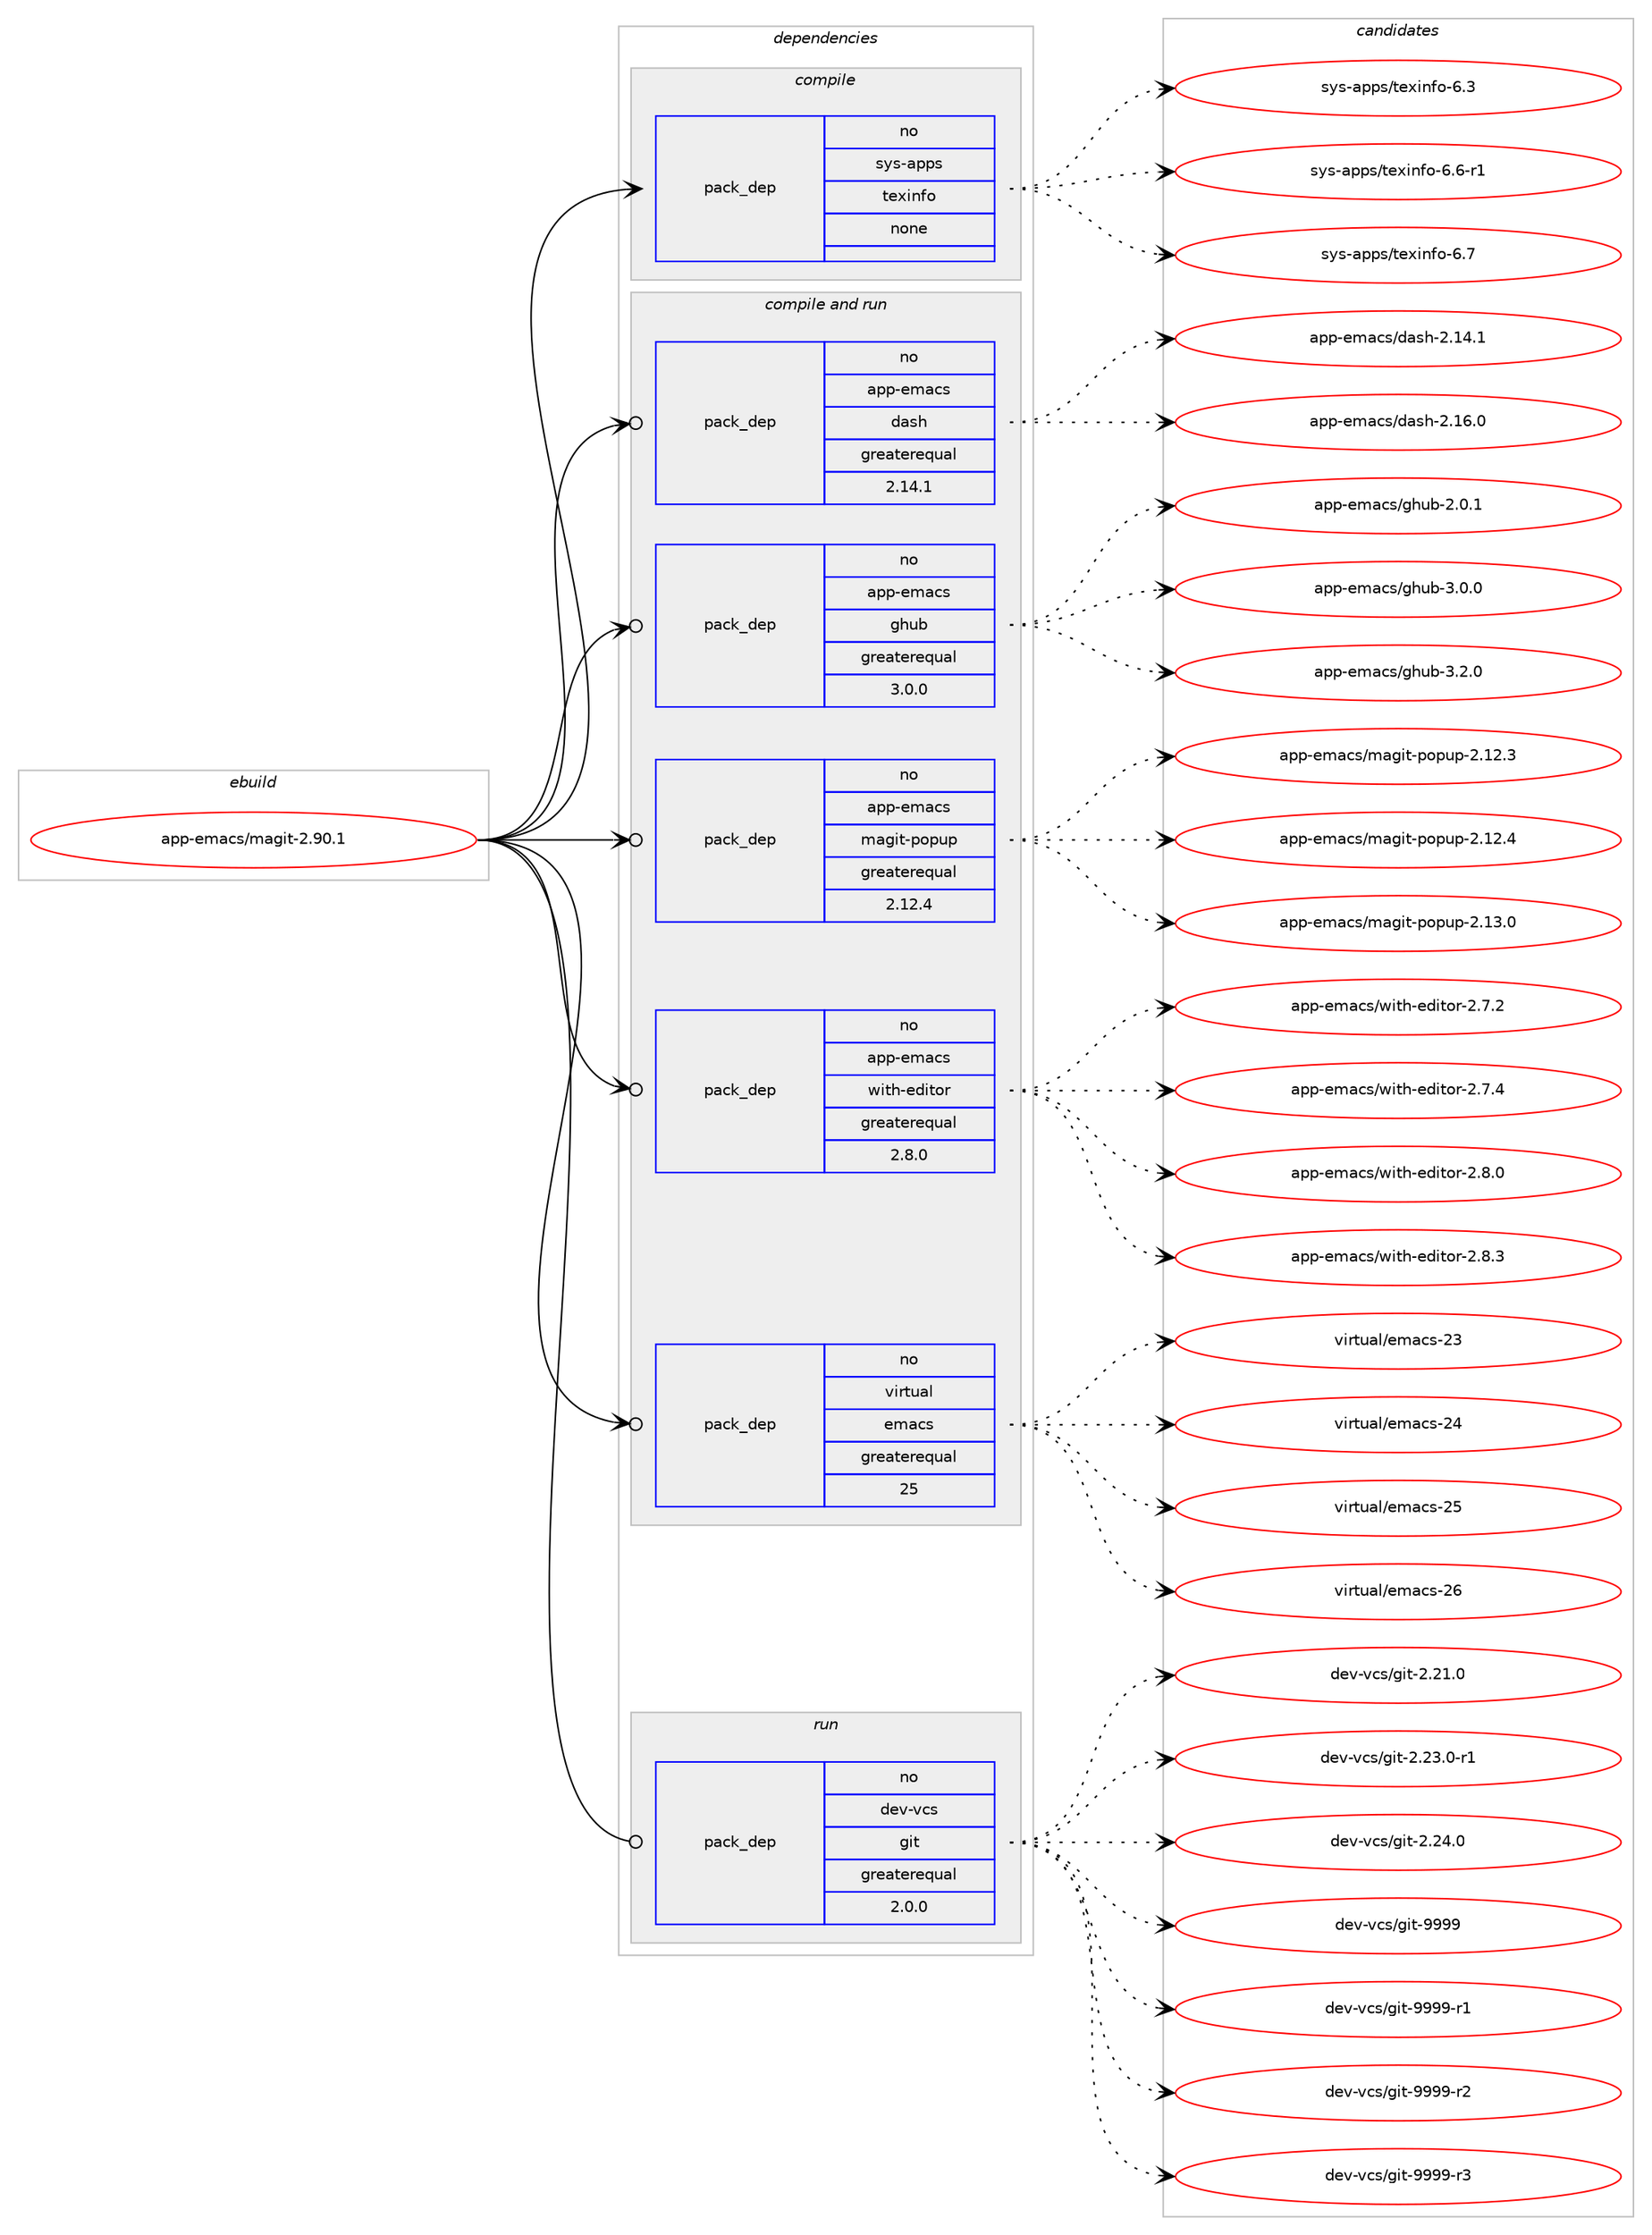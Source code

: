 digraph prolog {

# *************
# Graph options
# *************

newrank=true;
concentrate=true;
compound=true;
graph [rankdir=LR,fontname=Helvetica,fontsize=10,ranksep=1.5];#, ranksep=2.5, nodesep=0.2];
edge  [arrowhead=vee];
node  [fontname=Helvetica,fontsize=10];

# **********
# The ebuild
# **********

subgraph cluster_leftcol {
color=gray;
rank=same;
label=<<i>ebuild</i>>;
id [label="app-emacs/magit-2.90.1", color=red, width=4, href="../app-emacs/magit-2.90.1.svg"];
}

# ****************
# The dependencies
# ****************

subgraph cluster_midcol {
color=gray;
label=<<i>dependencies</i>>;
subgraph cluster_compile {
fillcolor="#eeeeee";
style=filled;
label=<<i>compile</i>>;
subgraph pack359088 {
dependency482898 [label=<<TABLE BORDER="0" CELLBORDER="1" CELLSPACING="0" CELLPADDING="4" WIDTH="220"><TR><TD ROWSPAN="6" CELLPADDING="30">pack_dep</TD></TR><TR><TD WIDTH="110">no</TD></TR><TR><TD>sys-apps</TD></TR><TR><TD>texinfo</TD></TR><TR><TD>none</TD></TR><TR><TD></TD></TR></TABLE>>, shape=none, color=blue];
}
id:e -> dependency482898:w [weight=20,style="solid",arrowhead="vee"];
}
subgraph cluster_compileandrun {
fillcolor="#eeeeee";
style=filled;
label=<<i>compile and run</i>>;
subgraph pack359089 {
dependency482899 [label=<<TABLE BORDER="0" CELLBORDER="1" CELLSPACING="0" CELLPADDING="4" WIDTH="220"><TR><TD ROWSPAN="6" CELLPADDING="30">pack_dep</TD></TR><TR><TD WIDTH="110">no</TD></TR><TR><TD>app-emacs</TD></TR><TR><TD>dash</TD></TR><TR><TD>greaterequal</TD></TR><TR><TD>2.14.1</TD></TR></TABLE>>, shape=none, color=blue];
}
id:e -> dependency482899:w [weight=20,style="solid",arrowhead="odotvee"];
subgraph pack359090 {
dependency482900 [label=<<TABLE BORDER="0" CELLBORDER="1" CELLSPACING="0" CELLPADDING="4" WIDTH="220"><TR><TD ROWSPAN="6" CELLPADDING="30">pack_dep</TD></TR><TR><TD WIDTH="110">no</TD></TR><TR><TD>app-emacs</TD></TR><TR><TD>ghub</TD></TR><TR><TD>greaterequal</TD></TR><TR><TD>3.0.0</TD></TR></TABLE>>, shape=none, color=blue];
}
id:e -> dependency482900:w [weight=20,style="solid",arrowhead="odotvee"];
subgraph pack359091 {
dependency482901 [label=<<TABLE BORDER="0" CELLBORDER="1" CELLSPACING="0" CELLPADDING="4" WIDTH="220"><TR><TD ROWSPAN="6" CELLPADDING="30">pack_dep</TD></TR><TR><TD WIDTH="110">no</TD></TR><TR><TD>app-emacs</TD></TR><TR><TD>magit-popup</TD></TR><TR><TD>greaterequal</TD></TR><TR><TD>2.12.4</TD></TR></TABLE>>, shape=none, color=blue];
}
id:e -> dependency482901:w [weight=20,style="solid",arrowhead="odotvee"];
subgraph pack359092 {
dependency482902 [label=<<TABLE BORDER="0" CELLBORDER="1" CELLSPACING="0" CELLPADDING="4" WIDTH="220"><TR><TD ROWSPAN="6" CELLPADDING="30">pack_dep</TD></TR><TR><TD WIDTH="110">no</TD></TR><TR><TD>app-emacs</TD></TR><TR><TD>with-editor</TD></TR><TR><TD>greaterequal</TD></TR><TR><TD>2.8.0</TD></TR></TABLE>>, shape=none, color=blue];
}
id:e -> dependency482902:w [weight=20,style="solid",arrowhead="odotvee"];
subgraph pack359093 {
dependency482903 [label=<<TABLE BORDER="0" CELLBORDER="1" CELLSPACING="0" CELLPADDING="4" WIDTH="220"><TR><TD ROWSPAN="6" CELLPADDING="30">pack_dep</TD></TR><TR><TD WIDTH="110">no</TD></TR><TR><TD>virtual</TD></TR><TR><TD>emacs</TD></TR><TR><TD>greaterequal</TD></TR><TR><TD>25</TD></TR></TABLE>>, shape=none, color=blue];
}
id:e -> dependency482903:w [weight=20,style="solid",arrowhead="odotvee"];
}
subgraph cluster_run {
fillcolor="#eeeeee";
style=filled;
label=<<i>run</i>>;
subgraph pack359094 {
dependency482904 [label=<<TABLE BORDER="0" CELLBORDER="1" CELLSPACING="0" CELLPADDING="4" WIDTH="220"><TR><TD ROWSPAN="6" CELLPADDING="30">pack_dep</TD></TR><TR><TD WIDTH="110">no</TD></TR><TR><TD>dev-vcs</TD></TR><TR><TD>git</TD></TR><TR><TD>greaterequal</TD></TR><TR><TD>2.0.0</TD></TR></TABLE>>, shape=none, color=blue];
}
id:e -> dependency482904:w [weight=20,style="solid",arrowhead="odot"];
}
}

# **************
# The candidates
# **************

subgraph cluster_choices {
rank=same;
color=gray;
label=<<i>candidates</i>>;

subgraph choice359088 {
color=black;
nodesep=1;
choice11512111545971121121154711610112010511010211145544651 [label="sys-apps/texinfo-6.3", color=red, width=4,href="../sys-apps/texinfo-6.3.svg"];
choice115121115459711211211547116101120105110102111455446544511449 [label="sys-apps/texinfo-6.6-r1", color=red, width=4,href="../sys-apps/texinfo-6.6-r1.svg"];
choice11512111545971121121154711610112010511010211145544655 [label="sys-apps/texinfo-6.7", color=red, width=4,href="../sys-apps/texinfo-6.7.svg"];
dependency482898:e -> choice11512111545971121121154711610112010511010211145544651:w [style=dotted,weight="100"];
dependency482898:e -> choice115121115459711211211547116101120105110102111455446544511449:w [style=dotted,weight="100"];
dependency482898:e -> choice11512111545971121121154711610112010511010211145544655:w [style=dotted,weight="100"];
}
subgraph choice359089 {
color=black;
nodesep=1;
choice97112112451011099799115471009711510445504649524649 [label="app-emacs/dash-2.14.1", color=red, width=4,href="../app-emacs/dash-2.14.1.svg"];
choice97112112451011099799115471009711510445504649544648 [label="app-emacs/dash-2.16.0", color=red, width=4,href="../app-emacs/dash-2.16.0.svg"];
dependency482899:e -> choice97112112451011099799115471009711510445504649524649:w [style=dotted,weight="100"];
dependency482899:e -> choice97112112451011099799115471009711510445504649544648:w [style=dotted,weight="100"];
}
subgraph choice359090 {
color=black;
nodesep=1;
choice971121124510110997991154710310411798455046484649 [label="app-emacs/ghub-2.0.1", color=red, width=4,href="../app-emacs/ghub-2.0.1.svg"];
choice971121124510110997991154710310411798455146484648 [label="app-emacs/ghub-3.0.0", color=red, width=4,href="../app-emacs/ghub-3.0.0.svg"];
choice971121124510110997991154710310411798455146504648 [label="app-emacs/ghub-3.2.0", color=red, width=4,href="../app-emacs/ghub-3.2.0.svg"];
dependency482900:e -> choice971121124510110997991154710310411798455046484649:w [style=dotted,weight="100"];
dependency482900:e -> choice971121124510110997991154710310411798455146484648:w [style=dotted,weight="100"];
dependency482900:e -> choice971121124510110997991154710310411798455146504648:w [style=dotted,weight="100"];
}
subgraph choice359091 {
color=black;
nodesep=1;
choice9711211245101109979911547109971031051164511211111211711245504649504651 [label="app-emacs/magit-popup-2.12.3", color=red, width=4,href="../app-emacs/magit-popup-2.12.3.svg"];
choice9711211245101109979911547109971031051164511211111211711245504649504652 [label="app-emacs/magit-popup-2.12.4", color=red, width=4,href="../app-emacs/magit-popup-2.12.4.svg"];
choice9711211245101109979911547109971031051164511211111211711245504649514648 [label="app-emacs/magit-popup-2.13.0", color=red, width=4,href="../app-emacs/magit-popup-2.13.0.svg"];
dependency482901:e -> choice9711211245101109979911547109971031051164511211111211711245504649504651:w [style=dotted,weight="100"];
dependency482901:e -> choice9711211245101109979911547109971031051164511211111211711245504649504652:w [style=dotted,weight="100"];
dependency482901:e -> choice9711211245101109979911547109971031051164511211111211711245504649514648:w [style=dotted,weight="100"];
}
subgraph choice359092 {
color=black;
nodesep=1;
choice971121124510110997991154711910511610445101100105116111114455046554650 [label="app-emacs/with-editor-2.7.2", color=red, width=4,href="../app-emacs/with-editor-2.7.2.svg"];
choice971121124510110997991154711910511610445101100105116111114455046554652 [label="app-emacs/with-editor-2.7.4", color=red, width=4,href="../app-emacs/with-editor-2.7.4.svg"];
choice971121124510110997991154711910511610445101100105116111114455046564648 [label="app-emacs/with-editor-2.8.0", color=red, width=4,href="../app-emacs/with-editor-2.8.0.svg"];
choice971121124510110997991154711910511610445101100105116111114455046564651 [label="app-emacs/with-editor-2.8.3", color=red, width=4,href="../app-emacs/with-editor-2.8.3.svg"];
dependency482902:e -> choice971121124510110997991154711910511610445101100105116111114455046554650:w [style=dotted,weight="100"];
dependency482902:e -> choice971121124510110997991154711910511610445101100105116111114455046554652:w [style=dotted,weight="100"];
dependency482902:e -> choice971121124510110997991154711910511610445101100105116111114455046564648:w [style=dotted,weight="100"];
dependency482902:e -> choice971121124510110997991154711910511610445101100105116111114455046564651:w [style=dotted,weight="100"];
}
subgraph choice359093 {
color=black;
nodesep=1;
choice11810511411611797108471011099799115455051 [label="virtual/emacs-23", color=red, width=4,href="../virtual/emacs-23.svg"];
choice11810511411611797108471011099799115455052 [label="virtual/emacs-24", color=red, width=4,href="../virtual/emacs-24.svg"];
choice11810511411611797108471011099799115455053 [label="virtual/emacs-25", color=red, width=4,href="../virtual/emacs-25.svg"];
choice11810511411611797108471011099799115455054 [label="virtual/emacs-26", color=red, width=4,href="../virtual/emacs-26.svg"];
dependency482903:e -> choice11810511411611797108471011099799115455051:w [style=dotted,weight="100"];
dependency482903:e -> choice11810511411611797108471011099799115455052:w [style=dotted,weight="100"];
dependency482903:e -> choice11810511411611797108471011099799115455053:w [style=dotted,weight="100"];
dependency482903:e -> choice11810511411611797108471011099799115455054:w [style=dotted,weight="100"];
}
subgraph choice359094 {
color=black;
nodesep=1;
choice10010111845118991154710310511645504650494648 [label="dev-vcs/git-2.21.0", color=red, width=4,href="../dev-vcs/git-2.21.0.svg"];
choice100101118451189911547103105116455046505146484511449 [label="dev-vcs/git-2.23.0-r1", color=red, width=4,href="../dev-vcs/git-2.23.0-r1.svg"];
choice10010111845118991154710310511645504650524648 [label="dev-vcs/git-2.24.0", color=red, width=4,href="../dev-vcs/git-2.24.0.svg"];
choice1001011184511899115471031051164557575757 [label="dev-vcs/git-9999", color=red, width=4,href="../dev-vcs/git-9999.svg"];
choice10010111845118991154710310511645575757574511449 [label="dev-vcs/git-9999-r1", color=red, width=4,href="../dev-vcs/git-9999-r1.svg"];
choice10010111845118991154710310511645575757574511450 [label="dev-vcs/git-9999-r2", color=red, width=4,href="../dev-vcs/git-9999-r2.svg"];
choice10010111845118991154710310511645575757574511451 [label="dev-vcs/git-9999-r3", color=red, width=4,href="../dev-vcs/git-9999-r3.svg"];
dependency482904:e -> choice10010111845118991154710310511645504650494648:w [style=dotted,weight="100"];
dependency482904:e -> choice100101118451189911547103105116455046505146484511449:w [style=dotted,weight="100"];
dependency482904:e -> choice10010111845118991154710310511645504650524648:w [style=dotted,weight="100"];
dependency482904:e -> choice1001011184511899115471031051164557575757:w [style=dotted,weight="100"];
dependency482904:e -> choice10010111845118991154710310511645575757574511449:w [style=dotted,weight="100"];
dependency482904:e -> choice10010111845118991154710310511645575757574511450:w [style=dotted,weight="100"];
dependency482904:e -> choice10010111845118991154710310511645575757574511451:w [style=dotted,weight="100"];
}
}

}
